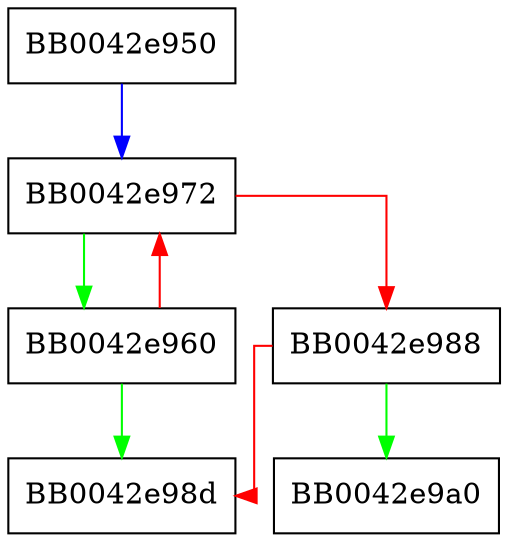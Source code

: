 digraph cert_load {
  node [shape="box"];
  graph [splines=ortho];
  BB0042e950 -> BB0042e972 [color="blue"];
  BB0042e960 -> BB0042e98d [color="green"];
  BB0042e960 -> BB0042e972 [color="red"];
  BB0042e972 -> BB0042e960 [color="green"];
  BB0042e972 -> BB0042e988 [color="red"];
  BB0042e988 -> BB0042e9a0 [color="green"];
  BB0042e988 -> BB0042e98d [color="red"];
}